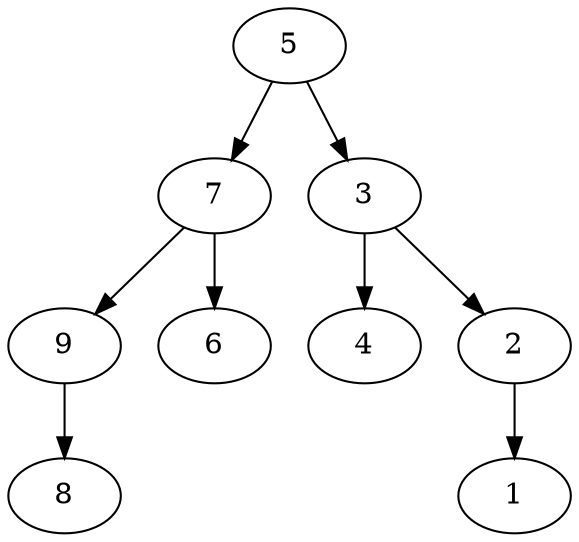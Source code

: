 digraph {
  n5 [label="5" pos="2.0,3.0!" ]
  n7 [label="7" pos="4.0,2.0!" ]
  n9 [label="9" pos="5.0,1.0!" ]
  n8 [label="8" pos="4.5,0.0!" ]
  n6 [label="6" pos="3.0,1.0!" ]
  n3 [label="3" pos="0.0,2.0!" ]
  n4 [label="4" pos="1.0,1.0!" ]
  n2 [label="2" pos="-1.0,1.0!" ]
  n1 [label="1" pos="-1.5,0.0!" ]
  n5 -> n7 
  n7 -> n9 
  n9 -> n8 
  n7 -> n6 
  n5 -> n3 
  n3 -> n4 
  n3 -> n2 
  n2 -> n1 
}